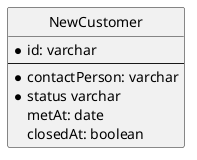 @startuml single-table-Inheritance

' hide the spot
hide circle
' avoid problems with angled crows feet
skinparam linetype ortho

entity NewCustomer {
  * id: varchar
  --
  * contactPerson: varchar
  * status varchar
  metAt: date
  closedAt: boolean
}

@enduml
